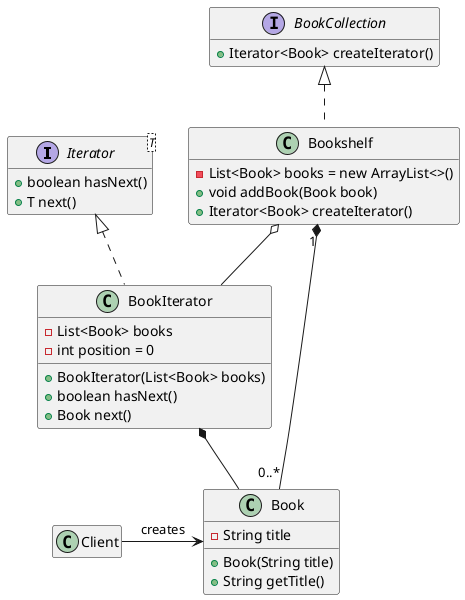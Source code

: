 @startuml
hide empty members

interface Iterator<T> {
    +boolean hasNext()
    +T next()
}

class BookIterator implements Iterator<Book> {
    -List<Book> books
    -int position = 0
    +BookIterator(List<Book> books)
    +boolean hasNext()
    +Book next()
}

interface BookCollection {
    +Iterator<Book> createIterator()
}

class Bookshelf implements BookCollection {
    -List<Book> books = new ArrayList<>()
    +void addBook(Book book)
    +Iterator<Book> createIterator()
}

class Book {
    -String title
    +Book(String title)
    +String getTitle()
}


Bookshelf "1" *-- "0..*" Book
Bookshelf o-- BookIterator
BookIterator *-- Book

Client -> Book: creates


@enduml
